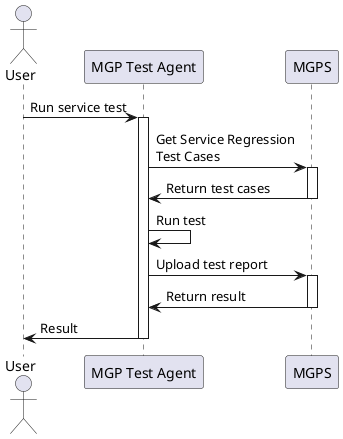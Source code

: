 @startuml
actor User
participant "MGP Test Agent" as msta
User -> msta: Run service test
activate msta
msta -> MGPS: Get Service Regression\nTest Cases
activate MGPS
msta <- MGPS: Return test cases
deactivate MGPS
msta -> msta: Run test
msta -> MGPS: Upload test report
activate MGPS
msta <- MGPS: Return result
deactivate MGPS
User <- msta: Result
deactivate msta
@enduml